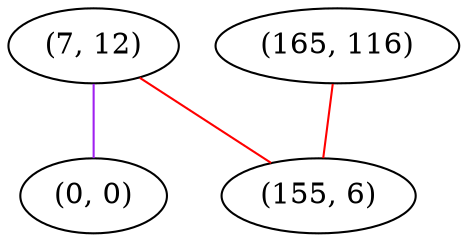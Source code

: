 graph "" {
"(7, 12)";
"(165, 116)";
"(0, 0)";
"(155, 6)";
"(7, 12)" -- "(0, 0)"  [color=purple, key=0, weight=4];
"(7, 12)" -- "(155, 6)"  [color=red, key=0, weight=1];
"(165, 116)" -- "(155, 6)"  [color=red, key=0, weight=1];
}
